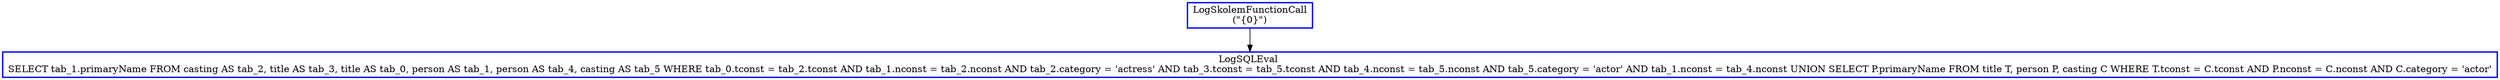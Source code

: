 digraph  g{
node [shape=rectangle, color=black, fontcolor=black, style=bold]
0 [label="LogSkolemFunctionCall
(\"{0}\")" , color = blue] ; 
1 [label="LogSQLEval 
SELECT tab_1.primaryName FROM casting AS tab_2, title AS tab_3, title AS tab_0, person AS tab_1, person AS tab_4, casting AS tab_5 WHERE tab_0.tconst = tab_2.tconst AND tab_1.nconst = tab_2.nconst AND tab_2.category = 'actress' AND tab_3.tconst = tab_5.tconst AND tab_4.nconst = tab_5.nconst AND tab_5.category = 'actor' AND tab_1.nconst = tab_4.nconst UNION SELECT P.primaryName FROM title T, person P, casting C WHERE T.tconst = C.tconst AND P.nconst = C.nconst AND C.category = 'actor'", color = blue] ; 
0 -> 1 ; 
}

